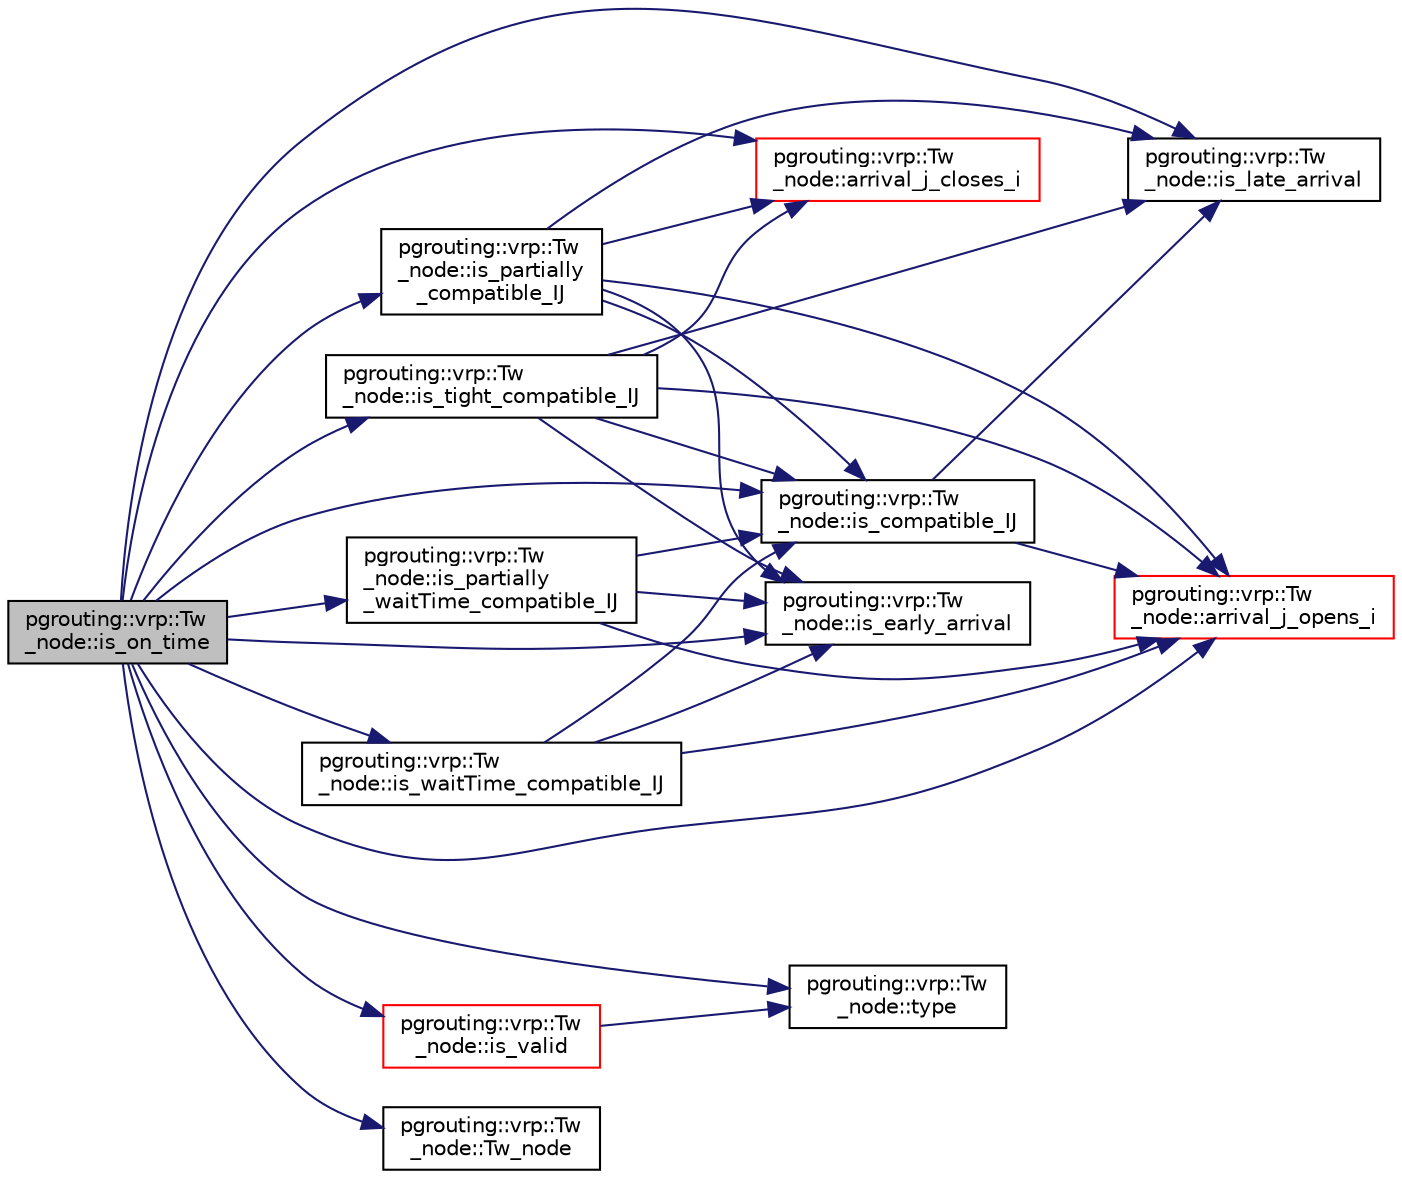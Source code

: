 digraph "pgrouting::vrp::Tw_node::is_on_time"
{
  edge [fontname="Helvetica",fontsize="10",labelfontname="Helvetica",labelfontsize="10"];
  node [fontname="Helvetica",fontsize="10",shape=record];
  rankdir="LR";
  Node500 [label="pgrouting::vrp::Tw\l_node::is_on_time",height=0.2,width=0.4,color="black", fillcolor="grey75", style="filled", fontcolor="black"];
  Node500 -> Node501 [color="midnightblue",fontsize="10",style="solid",fontname="Helvetica"];
  Node501 [label="pgrouting::vrp::Tw\l_node::arrival_j_closes_i",height=0.2,width=0.4,color="red", fillcolor="white", style="filled",URL="$classpgrouting_1_1vrp_1_1Tw__node.html#aa1a22978cc7674504dcdc570bcb5f354",tooltip="The actual arrival time at this node, given that: this node is visited directly after other node and ..."];
  Node500 -> Node506 [color="midnightblue",fontsize="10",style="solid",fontname="Helvetica"];
  Node506 [label="pgrouting::vrp::Tw\l_node::arrival_j_opens_i",height=0.2,width=0.4,color="red", fillcolor="white", style="filled",URL="$classpgrouting_1_1vrp_1_1Tw__node.html#a3cf23e97726fbef9a8ffba6952a2aba1",tooltip="@ { "];
  Node500 -> Node508 [color="midnightblue",fontsize="10",style="solid",fontname="Helvetica"];
  Node508 [label="pgrouting::vrp::Tw\l_node::is_compatible_IJ",height=0.2,width=0.4,color="black", fillcolor="white", style="filled",URL="$classpgrouting_1_1vrp_1_1Tw__node.html#a3e15d2c8670445bb3ba13aa605ba980a"];
  Node508 -> Node506 [color="midnightblue",fontsize="10",style="solid",fontname="Helvetica"];
  Node508 -> Node509 [color="midnightblue",fontsize="10",style="solid",fontname="Helvetica"];
  Node509 [label="pgrouting::vrp::Tw\l_node::is_late_arrival",height=0.2,width=0.4,color="black", fillcolor="white", style="filled",URL="$classpgrouting_1_1vrp_1_1Tw__node.html#a1e121d629694b7809b4515645ebf1576",tooltip="True when arrivalTime is after it closes. "];
  Node500 -> Node510 [color="midnightblue",fontsize="10",style="solid",fontname="Helvetica"];
  Node510 [label="pgrouting::vrp::Tw\l_node::is_early_arrival",height=0.2,width=0.4,color="black", fillcolor="white", style="filled",URL="$classpgrouting_1_1vrp_1_1Tw__node.html#afcb1d8e727a133b58aa3e75e33abfece",tooltip="True when arrivalTime is before it opens. "];
  Node500 -> Node509 [color="midnightblue",fontsize="10",style="solid",fontname="Helvetica"];
  Node500 -> Node511 [color="midnightblue",fontsize="10",style="solid",fontname="Helvetica"];
  Node511 [label="pgrouting::vrp::Tw\l_node::is_partially\l_compatible_IJ",height=0.2,width=0.4,color="black", fillcolor="white", style="filled",URL="$classpgrouting_1_1vrp_1_1Tw__node.html#a259954cf5ed111fb3b6ea7bb4f689b1c"];
  Node511 -> Node501 [color="midnightblue",fontsize="10",style="solid",fontname="Helvetica"];
  Node511 -> Node506 [color="midnightblue",fontsize="10",style="solid",fontname="Helvetica"];
  Node511 -> Node508 [color="midnightblue",fontsize="10",style="solid",fontname="Helvetica"];
  Node511 -> Node510 [color="midnightblue",fontsize="10",style="solid",fontname="Helvetica"];
  Node511 -> Node509 [color="midnightblue",fontsize="10",style="solid",fontname="Helvetica"];
  Node500 -> Node512 [color="midnightblue",fontsize="10",style="solid",fontname="Helvetica"];
  Node512 [label="pgrouting::vrp::Tw\l_node::is_partially\l_waitTime_compatible_IJ",height=0.2,width=0.4,color="black", fillcolor="white", style="filled",URL="$classpgrouting_1_1vrp_1_1Tw__node.html#a40f5fc0f770bd56b0db41be2187b12fe"];
  Node512 -> Node506 [color="midnightblue",fontsize="10",style="solid",fontname="Helvetica"];
  Node512 -> Node508 [color="midnightblue",fontsize="10",style="solid",fontname="Helvetica"];
  Node512 -> Node510 [color="midnightblue",fontsize="10",style="solid",fontname="Helvetica"];
  Node500 -> Node513 [color="midnightblue",fontsize="10",style="solid",fontname="Helvetica"];
  Node513 [label="pgrouting::vrp::Tw\l_node::is_tight_compatible_IJ",height=0.2,width=0.4,color="black", fillcolor="white", style="filled",URL="$classpgrouting_1_1vrp_1_1Tw__node.html#a0e4f84908b0ebbb71fe9888a5b421b7b"];
  Node513 -> Node501 [color="midnightblue",fontsize="10",style="solid",fontname="Helvetica"];
  Node513 -> Node506 [color="midnightblue",fontsize="10",style="solid",fontname="Helvetica"];
  Node513 -> Node508 [color="midnightblue",fontsize="10",style="solid",fontname="Helvetica"];
  Node513 -> Node510 [color="midnightblue",fontsize="10",style="solid",fontname="Helvetica"];
  Node513 -> Node509 [color="midnightblue",fontsize="10",style="solid",fontname="Helvetica"];
  Node500 -> Node514 [color="midnightblue",fontsize="10",style="solid",fontname="Helvetica"];
  Node514 [label="pgrouting::vrp::Tw\l_node::is_valid",height=0.2,width=0.4,color="red", fillcolor="white", style="filled",URL="$classpgrouting_1_1vrp_1_1Tw__node.html#af2bd2274eae6e957d8054af1d6d55e8a"];
  Node514 -> Node522 [color="midnightblue",fontsize="10",style="solid",fontname="Helvetica"];
  Node522 [label="pgrouting::vrp::Tw\l_node::type",height=0.2,width=0.4,color="black", fillcolor="white", style="filled",URL="$classpgrouting_1_1vrp_1_1Tw__node.html#af0f855ca0fef0d717e5402230db3cbc3",tooltip="Returns the type of this node. "];
  Node500 -> Node523 [color="midnightblue",fontsize="10",style="solid",fontname="Helvetica"];
  Node523 [label="pgrouting::vrp::Tw\l_node::is_waitTime_compatible_IJ",height=0.2,width=0.4,color="black", fillcolor="white", style="filled",URL="$classpgrouting_1_1vrp_1_1Tw__node.html#a12d1d5cdfc3094df03a37df7ee99ea99"];
  Node523 -> Node506 [color="midnightblue",fontsize="10",style="solid",fontname="Helvetica"];
  Node523 -> Node508 [color="midnightblue",fontsize="10",style="solid",fontname="Helvetica"];
  Node523 -> Node510 [color="midnightblue",fontsize="10",style="solid",fontname="Helvetica"];
  Node500 -> Node524 [color="midnightblue",fontsize="10",style="solid",fontname="Helvetica"];
  Node524 [label="pgrouting::vrp::Tw\l_node::Tw_node",height=0.2,width=0.4,color="black", fillcolor="white", style="filled",URL="$classpgrouting_1_1vrp_1_1Tw__node.html#af07b99965410fcea8e5fdf8f46b7c2ee"];
  Node500 -> Node522 [color="midnightblue",fontsize="10",style="solid",fontname="Helvetica"];
}
